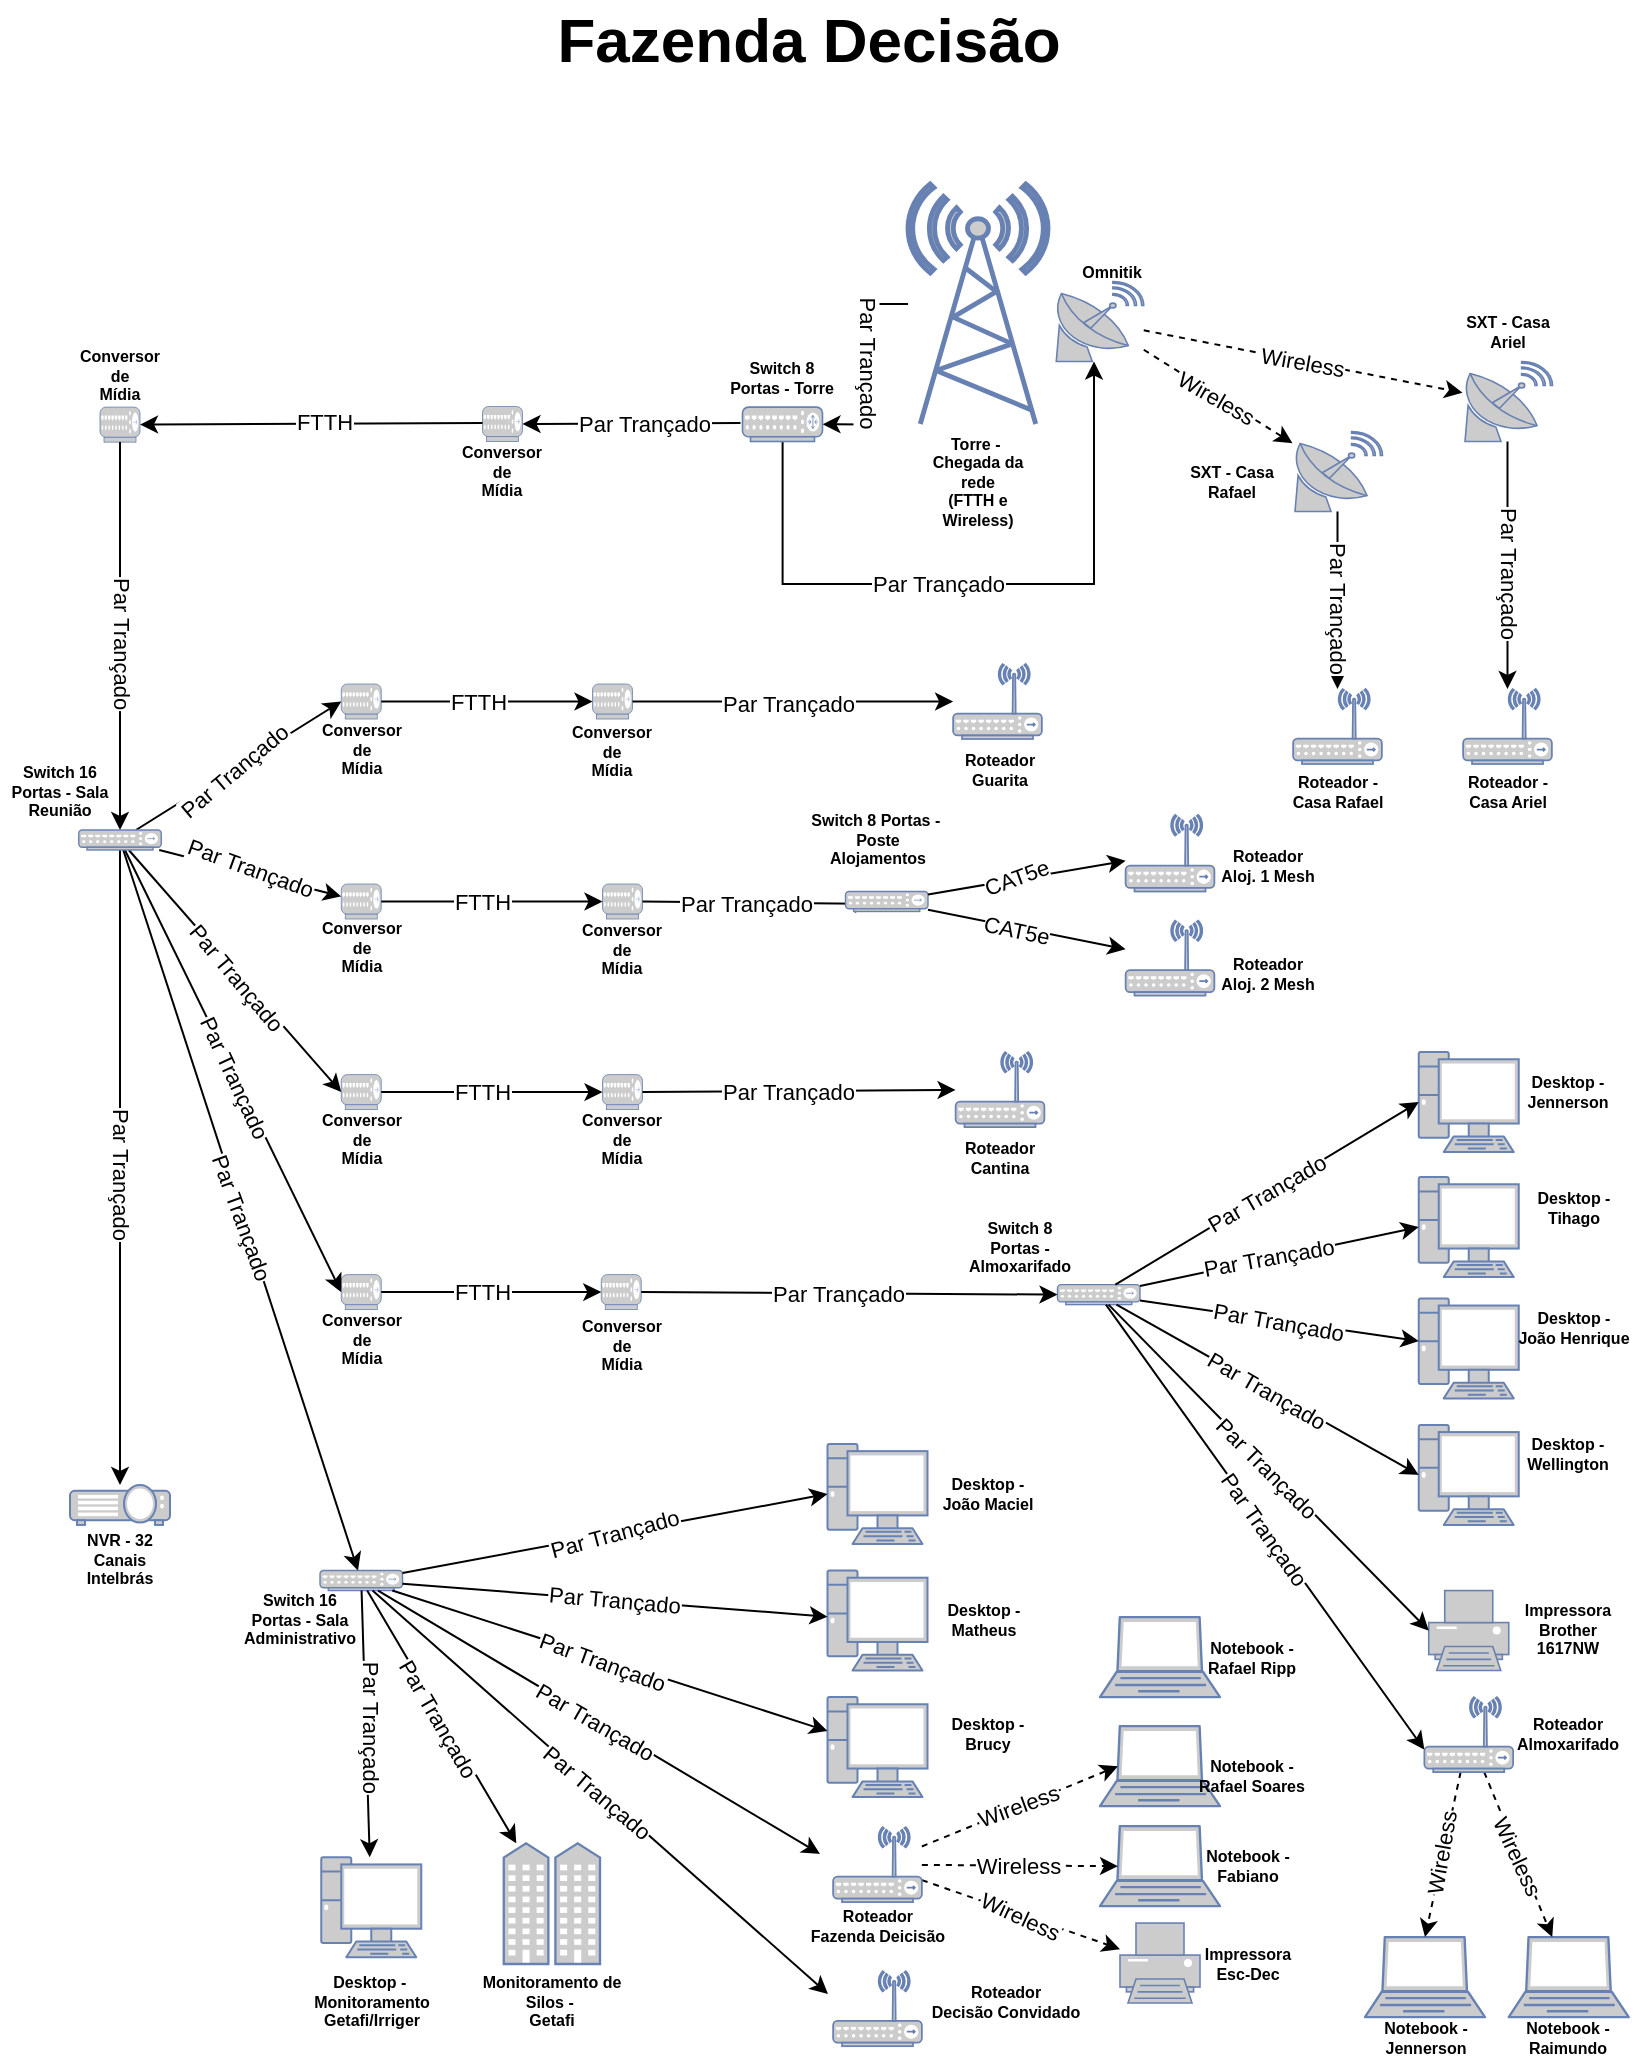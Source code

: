 <mxfile version="21.3.2" type="github">
  <diagram name="Página-1" id="6-PplMMaVUPobBZW0QeX">
    <mxGraphModel dx="1434" dy="796" grid="0" gridSize="10" guides="1" tooltips="1" connect="1" arrows="1" fold="1" page="1" pageScale="1" pageWidth="827" pageHeight="1169" math="0" shadow="0">
      <root>
        <mxCell id="0" />
        <mxCell id="1" parent="0" />
        <mxCell id="8iISEX3J9LfXSxGd36D7-3" value="Fazenda Decisão" style="text;strokeColor=none;fillColor=none;html=1;fontSize=31;fontStyle=1;verticalAlign=middle;align=center;" parent="1" vertex="1">
          <mxGeometry x="364" y="28" width="100" height="40" as="geometry" />
        </mxCell>
        <mxCell id="8iISEX3J9LfXSxGd36D7-111" style="edgeStyle=orthogonalEdgeStyle;rounded=0;orthogonalLoop=1;jettySize=auto;html=1;entryX=1;entryY=0.5;entryDx=0;entryDy=0;entryPerimeter=0;" parent="1" source="8iISEX3J9LfXSxGd36D7-4" target="8iISEX3J9LfXSxGd36D7-109" edge="1">
          <mxGeometry relative="1" as="geometry" />
        </mxCell>
        <mxCell id="8iISEX3J9LfXSxGd36D7-4" value="" style="fontColor=#0066CC;verticalAlign=top;verticalLabelPosition=bottom;labelPosition=center;align=center;html=1;outlineConnect=0;fillColor=#CCCCCC;strokeColor=#6881B3;gradientColor=none;gradientDirection=north;strokeWidth=2;shape=mxgraph.networks.radio_tower;" parent="1" vertex="1">
          <mxGeometry x="464" y="120" width="70" height="120" as="geometry" />
        </mxCell>
        <mxCell id="8iISEX3J9LfXSxGd36D7-6" value="" style="fontColor=#0066CC;verticalAlign=top;verticalLabelPosition=bottom;labelPosition=center;align=center;html=1;outlineConnect=0;fillColor=#CCCCCC;strokeColor=#6881B3;gradientColor=none;gradientDirection=north;strokeWidth=2;shape=mxgraph.networks.satellite_dish;" parent="1" vertex="1">
          <mxGeometry x="536.88" y="168.75" width="45" height="40" as="geometry" />
        </mxCell>
        <mxCell id="8iISEX3J9LfXSxGd36D7-9" value="" style="fontColor=#0066CC;verticalAlign=top;verticalLabelPosition=bottom;labelPosition=center;align=center;html=1;outlineConnect=0;fillColor=#CCCCCC;strokeColor=#6881B3;gradientColor=none;gradientDirection=north;strokeWidth=2;shape=mxgraph.networks.satellite_dish;direction=east;" parent="1" vertex="1">
          <mxGeometry x="741.25" y="208.75" width="45" height="40" as="geometry" />
        </mxCell>
        <mxCell id="8iISEX3J9LfXSxGd36D7-13" value="" style="fontColor=#0066CC;verticalAlign=top;verticalLabelPosition=bottom;labelPosition=center;align=center;html=1;outlineConnect=0;fillColor=#CCCCCC;strokeColor=#6881B3;gradientColor=none;gradientDirection=north;strokeWidth=2;shape=mxgraph.networks.hub;" parent="1" vertex="1">
          <mxGeometry x="538.75" y="670.31" width="41.25" height="10" as="geometry" />
        </mxCell>
        <mxCell id="8iISEX3J9LfXSxGd36D7-15" value="" style="fontColor=#0066CC;verticalAlign=top;verticalLabelPosition=bottom;labelPosition=center;align=center;html=1;outlineConnect=0;fillColor=#CCCCCC;strokeColor=#6881B3;gradientColor=none;gradientDirection=north;strokeWidth=2;shape=mxgraph.networks.pc;" parent="1" vertex="1">
          <mxGeometry x="423.75" y="750" width="50" height="50" as="geometry" />
        </mxCell>
        <mxCell id="8iISEX3J9LfXSxGd36D7-16" value="" style="fontColor=#0066CC;verticalAlign=top;verticalLabelPosition=bottom;labelPosition=center;align=center;html=1;outlineConnect=0;fillColor=#CCCCCC;strokeColor=#6881B3;gradientColor=none;gradientDirection=north;strokeWidth=2;shape=mxgraph.networks.pc;" parent="1" vertex="1">
          <mxGeometry x="423.75" y="813.28" width="50" height="50" as="geometry" />
        </mxCell>
        <mxCell id="8iISEX3J9LfXSxGd36D7-17" value="" style="fontColor=#0066CC;verticalAlign=top;verticalLabelPosition=bottom;labelPosition=center;align=center;html=1;outlineConnect=0;fillColor=#CCCCCC;strokeColor=#6881B3;gradientColor=none;gradientDirection=north;strokeWidth=2;shape=mxgraph.networks.pc;" parent="1" vertex="1">
          <mxGeometry x="423.75" y="876.56" width="50" height="50" as="geometry" />
        </mxCell>
        <mxCell id="8iISEX3J9LfXSxGd36D7-18" value="" style="fontColor=#0066CC;verticalAlign=top;verticalLabelPosition=bottom;labelPosition=center;align=center;html=1;outlineConnect=0;fillColor=#CCCCCC;strokeColor=#6881B3;gradientColor=none;gradientDirection=north;strokeWidth=2;shape=mxgraph.networks.laptop;" parent="1" vertex="1">
          <mxGeometry x="560" y="891.09" width="60" height="40" as="geometry" />
        </mxCell>
        <mxCell id="8iISEX3J9LfXSxGd36D7-19" value="" style="fontColor=#0066CC;verticalAlign=top;verticalLabelPosition=bottom;labelPosition=center;align=center;html=1;outlineConnect=0;fillColor=#CCCCCC;strokeColor=#6881B3;gradientColor=none;gradientDirection=north;strokeWidth=2;shape=mxgraph.networks.laptop;" parent="1" vertex="1">
          <mxGeometry x="560" y="941.09" width="60" height="40" as="geometry" />
        </mxCell>
        <mxCell id="8iISEX3J9LfXSxGd36D7-54" value="" style="fontColor=#0066CC;verticalAlign=top;verticalLabelPosition=bottom;labelPosition=center;align=center;html=1;outlineConnect=0;fillColor=#CCCCCC;strokeColor=#6881B3;gradientColor=none;gradientDirection=north;strokeWidth=2;shape=mxgraph.networks.pc;" parent="1" vertex="1">
          <mxGeometry x="719.37" y="554.06" width="50" height="50" as="geometry" />
        </mxCell>
        <mxCell id="8iISEX3J9LfXSxGd36D7-55" value="" style="fontColor=#0066CC;verticalAlign=top;verticalLabelPosition=bottom;labelPosition=center;align=center;html=1;outlineConnect=0;fillColor=#CCCCCC;strokeColor=#6881B3;gradientColor=none;gradientDirection=north;strokeWidth=2;shape=mxgraph.networks.pc;" parent="1" vertex="1">
          <mxGeometry x="719.37" y="616.56" width="50" height="50" as="geometry" />
        </mxCell>
        <mxCell id="8iISEX3J9LfXSxGd36D7-56" value="" style="fontColor=#0066CC;verticalAlign=top;verticalLabelPosition=bottom;labelPosition=center;align=center;html=1;outlineConnect=0;fillColor=#CCCCCC;strokeColor=#6881B3;gradientColor=none;gradientDirection=north;strokeWidth=2;shape=mxgraph.networks.pc;" parent="1" vertex="1">
          <mxGeometry x="719.37" y="677.19" width="50" height="50" as="geometry" />
        </mxCell>
        <mxCell id="8iISEX3J9LfXSxGd36D7-60" value="" style="fontColor=#0066CC;verticalAlign=top;verticalLabelPosition=bottom;labelPosition=center;align=center;html=1;outlineConnect=0;fillColor=#CCCCCC;strokeColor=#6881B3;gradientColor=none;gradientDirection=north;strokeWidth=2;shape=mxgraph.networks.hub;" parent="1" vertex="1">
          <mxGeometry x="180.63" y="370" width="20" height="17.5" as="geometry" />
        </mxCell>
        <mxCell id="8iISEX3J9LfXSxGd36D7-61" value="" style="fontColor=#0066CC;verticalAlign=top;verticalLabelPosition=bottom;labelPosition=center;align=center;html=1;outlineConnect=0;fillColor=#CCCCCC;strokeColor=#6881B3;gradientColor=none;gradientDirection=north;strokeWidth=2;shape=mxgraph.networks.hub;" parent="1" vertex="1">
          <mxGeometry x="180.63" y="470.0" width="20" height="17.5" as="geometry" />
        </mxCell>
        <mxCell id="8iISEX3J9LfXSxGd36D7-63" value="" style="fontColor=#0066CC;verticalAlign=top;verticalLabelPosition=bottom;labelPosition=center;align=center;html=1;outlineConnect=0;fillColor=#CCCCCC;strokeColor=#6881B3;gradientColor=none;gradientDirection=north;strokeWidth=2;shape=mxgraph.networks.hub;" parent="1" vertex="1">
          <mxGeometry x="180.63" y="565.31" width="20" height="17.5" as="geometry" />
        </mxCell>
        <mxCell id="8iISEX3J9LfXSxGd36D7-64" value="" style="fontColor=#0066CC;verticalAlign=top;verticalLabelPosition=bottom;labelPosition=center;align=center;html=1;outlineConnect=0;fillColor=#CCCCCC;strokeColor=#6881B3;gradientColor=none;gradientDirection=north;strokeWidth=2;shape=mxgraph.networks.hub;" parent="1" vertex="1">
          <mxGeometry x="60" y="231.56" width="20" height="17.5" as="geometry" />
        </mxCell>
        <mxCell id="8iISEX3J9LfXSxGd36D7-65" value="" style="fontColor=#0066CC;verticalAlign=top;verticalLabelPosition=bottom;labelPosition=center;align=center;html=1;outlineConnect=0;fillColor=#CCCCCC;strokeColor=#6881B3;gradientColor=none;gradientDirection=north;strokeWidth=2;shape=mxgraph.networks.hub;" parent="1" vertex="1">
          <mxGeometry x="251.25" y="231.25" width="20" height="17.5" as="geometry" />
        </mxCell>
        <mxCell id="8iISEX3J9LfXSxGd36D7-69" value="" style="endArrow=classic;html=1;rounded=0;entryX=1;entryY=0.5;entryDx=0;entryDy=0;entryPerimeter=0;" parent="1" target="8iISEX3J9LfXSxGd36D7-65" edge="1">
          <mxGeometry relative="1" as="geometry">
            <mxPoint x="380.25" y="239.5" as="sourcePoint" />
            <mxPoint x="310.25" y="239.5" as="targetPoint" />
          </mxGeometry>
        </mxCell>
        <mxCell id="8iISEX3J9LfXSxGd36D7-70" value="Par Trançado" style="edgeLabel;resizable=0;html=1;align=center;verticalAlign=middle;" parent="8iISEX3J9LfXSxGd36D7-69" connectable="0" vertex="1">
          <mxGeometry relative="1" as="geometry">
            <mxPoint x="6" as="offset" />
          </mxGeometry>
        </mxCell>
        <mxCell id="8iISEX3J9LfXSxGd36D7-72" value="" style="endArrow=classic;html=1;rounded=0;entryX=1;entryY=0.5;entryDx=0;entryDy=0;entryPerimeter=0;" parent="1" target="8iISEX3J9LfXSxGd36D7-64" edge="1">
          <mxGeometry relative="1" as="geometry">
            <mxPoint x="251.25" y="239.5" as="sourcePoint" />
            <mxPoint x="100" y="280" as="targetPoint" />
          </mxGeometry>
        </mxCell>
        <mxCell id="8iISEX3J9LfXSxGd36D7-73" value="FTTH" style="edgeLabel;resizable=0;html=1;align=center;verticalAlign=middle;rotation=0;" parent="8iISEX3J9LfXSxGd36D7-72" connectable="0" vertex="1">
          <mxGeometry relative="1" as="geometry">
            <mxPoint x="6" y="-1" as="offset" />
          </mxGeometry>
        </mxCell>
        <mxCell id="8iISEX3J9LfXSxGd36D7-74" value="" style="endArrow=classic;html=1;rounded=0;exitX=0.5;exitY=1;exitDx=0;exitDy=0;exitPerimeter=0;" parent="1" source="8iISEX3J9LfXSxGd36D7-64" target="3DsCbavRyjIyRatLUJxJ-75" edge="1">
          <mxGeometry relative="1" as="geometry">
            <mxPoint x="69.5" y="303.75" as="sourcePoint" />
            <mxPoint x="70" y="440" as="targetPoint" />
          </mxGeometry>
        </mxCell>
        <mxCell id="8iISEX3J9LfXSxGd36D7-75" value="Par Trançado" style="edgeLabel;resizable=0;html=1;align=center;verticalAlign=middle;rotation=90;" parent="8iISEX3J9LfXSxGd36D7-74" connectable="0" vertex="1">
          <mxGeometry relative="1" as="geometry">
            <mxPoint x="1" y="3" as="offset" />
          </mxGeometry>
        </mxCell>
        <mxCell id="8iISEX3J9LfXSxGd36D7-77" value="" style="fontColor=#0066CC;verticalAlign=top;verticalLabelPosition=bottom;labelPosition=center;align=center;html=1;outlineConnect=0;fillColor=#CCCCCC;strokeColor=#6881B3;gradientColor=none;gradientDirection=north;strokeWidth=2;shape=mxgraph.networks.hub;" parent="1" vertex="1">
          <mxGeometry x="306.25" y="370" width="20" height="17.5" as="geometry" />
        </mxCell>
        <mxCell id="8iISEX3J9LfXSxGd36D7-79" value="" style="fontColor=#0066CC;verticalAlign=top;verticalLabelPosition=bottom;labelPosition=center;align=center;html=1;outlineConnect=0;fillColor=#CCCCCC;strokeColor=#6881B3;gradientColor=none;gradientDirection=north;strokeWidth=2;shape=mxgraph.networks.hub;" parent="1" vertex="1">
          <mxGeometry x="311.25" y="470" width="20" height="17.5" as="geometry" />
        </mxCell>
        <mxCell id="8iISEX3J9LfXSxGd36D7-80" value="" style="endArrow=classic;html=1;rounded=0;entryX=0;entryY=0.5;entryDx=0;entryDy=0;entryPerimeter=0;" parent="1" source="3DsCbavRyjIyRatLUJxJ-75" target="8iISEX3J9LfXSxGd36D7-60" edge="1">
          <mxGeometry relative="1" as="geometry">
            <mxPoint x="97" y="441" as="sourcePoint" />
            <mxPoint x="80.25" y="450" as="targetPoint" />
          </mxGeometry>
        </mxCell>
        <mxCell id="8iISEX3J9LfXSxGd36D7-81" value="Par Trançado" style="edgeLabel;resizable=0;html=1;align=center;verticalAlign=middle;rotation=-40;" parent="8iISEX3J9LfXSxGd36D7-80" connectable="0" vertex="1">
          <mxGeometry relative="1" as="geometry">
            <mxPoint x="-3" y="3" as="offset" />
          </mxGeometry>
        </mxCell>
        <mxCell id="8iISEX3J9LfXSxGd36D7-82" value="" style="endArrow=classic;html=1;rounded=0;" parent="1" source="3DsCbavRyjIyRatLUJxJ-75" target="8iISEX3J9LfXSxGd36D7-61" edge="1">
          <mxGeometry relative="1" as="geometry">
            <mxPoint x="100" y="450" as="sourcePoint" />
            <mxPoint x="160" y="470" as="targetPoint" />
          </mxGeometry>
        </mxCell>
        <mxCell id="8iISEX3J9LfXSxGd36D7-83" value="Par Trançado" style="edgeLabel;resizable=0;html=1;align=center;verticalAlign=middle;rotation=20;" parent="8iISEX3J9LfXSxGd36D7-82" connectable="0" vertex="1">
          <mxGeometry relative="1" as="geometry">
            <mxPoint y="-3" as="offset" />
          </mxGeometry>
        </mxCell>
        <mxCell id="8iISEX3J9LfXSxGd36D7-87" value="" style="endArrow=classic;html=1;rounded=0;exitX=1;exitY=0.5;exitDx=0;exitDy=0;exitPerimeter=0;" parent="1" source="8iISEX3J9LfXSxGd36D7-77" target="3DsCbavRyjIyRatLUJxJ-49" edge="1">
          <mxGeometry relative="1" as="geometry">
            <mxPoint x="321.25" y="370" as="sourcePoint" />
            <mxPoint x="470" y="379" as="targetPoint" />
          </mxGeometry>
        </mxCell>
        <mxCell id="8iISEX3J9LfXSxGd36D7-88" value="Par Trançado" style="edgeLabel;resizable=0;html=1;align=center;verticalAlign=middle;rotation=0;" parent="8iISEX3J9LfXSxGd36D7-87" connectable="0" vertex="1">
          <mxGeometry relative="1" as="geometry">
            <mxPoint x="-3" y="1" as="offset" />
          </mxGeometry>
        </mxCell>
        <mxCell id="8iISEX3J9LfXSxGd36D7-90" value="" style="endArrow=classic;html=1;rounded=0;entryX=0;entryY=0.5;entryDx=0;entryDy=0;entryPerimeter=0;exitX=1;exitY=0.5;exitDx=0;exitDy=0;exitPerimeter=0;" parent="1" source="8iISEX3J9LfXSxGd36D7-60" target="8iISEX3J9LfXSxGd36D7-77" edge="1">
          <mxGeometry relative="1" as="geometry">
            <mxPoint x="261.25" y="249.5" as="sourcePoint" />
            <mxPoint x="80.25" y="293" as="targetPoint" />
          </mxGeometry>
        </mxCell>
        <mxCell id="8iISEX3J9LfXSxGd36D7-91" value="FTTH" style="edgeLabel;resizable=0;html=1;align=center;verticalAlign=middle;rotation=0;" parent="8iISEX3J9LfXSxGd36D7-90" connectable="0" vertex="1">
          <mxGeometry relative="1" as="geometry">
            <mxPoint x="-5" as="offset" />
          </mxGeometry>
        </mxCell>
        <mxCell id="8iISEX3J9LfXSxGd36D7-92" value="" style="endArrow=classic;html=1;rounded=0;" parent="1" edge="1" target="8iISEX3J9LfXSxGd36D7-79" source="8iISEX3J9LfXSxGd36D7-61">
          <mxGeometry relative="1" as="geometry">
            <mxPoint x="191.25" y="546.06" as="sourcePoint" />
            <mxPoint x="300" y="479" as="targetPoint" />
          </mxGeometry>
        </mxCell>
        <mxCell id="8iISEX3J9LfXSxGd36D7-93" value="FTTH" style="edgeLabel;resizable=0;html=1;align=center;verticalAlign=middle;rotation=0;" parent="8iISEX3J9LfXSxGd36D7-92" connectable="0" vertex="1">
          <mxGeometry relative="1" as="geometry">
            <mxPoint x="-5" as="offset" />
          </mxGeometry>
        </mxCell>
        <mxCell id="8iISEX3J9LfXSxGd36D7-94" value="" style="fontColor=#0066CC;verticalAlign=top;verticalLabelPosition=bottom;labelPosition=center;align=center;html=1;outlineConnect=0;fillColor=#CCCCCC;strokeColor=#6881B3;gradientColor=none;gradientDirection=north;strokeWidth=2;shape=mxgraph.networks.hub;" parent="1" vertex="1">
          <mxGeometry x="311.25" y="565.31" width="20" height="17.5" as="geometry" />
        </mxCell>
        <mxCell id="8iISEX3J9LfXSxGd36D7-95" value="" style="fontColor=#0066CC;verticalAlign=top;verticalLabelPosition=bottom;labelPosition=center;align=center;html=1;outlineConnect=0;fillColor=#CCCCCC;strokeColor=#6881B3;gradientColor=none;gradientDirection=north;strokeWidth=2;shape=mxgraph.networks.hub;" parent="1" vertex="1">
          <mxGeometry x="180.63" y="665.31" width="20" height="17.5" as="geometry" />
        </mxCell>
        <mxCell id="8iISEX3J9LfXSxGd36D7-96" value="" style="fontColor=#0066CC;verticalAlign=top;verticalLabelPosition=bottom;labelPosition=center;align=center;html=1;outlineConnect=0;fillColor=#CCCCCC;strokeColor=#6881B3;gradientColor=none;gradientDirection=north;strokeWidth=2;shape=mxgraph.networks.hub;" parent="1" vertex="1">
          <mxGeometry x="310.63" y="665.31" width="20" height="17.5" as="geometry" />
        </mxCell>
        <mxCell id="8iISEX3J9LfXSxGd36D7-99" value="Conversor&lt;br style=&quot;font-size: 8px;&quot;&gt;de&lt;br style=&quot;font-size: 8px;&quot;&gt;Mídia" style="text;html=1;strokeColor=none;fillColor=none;align=center;verticalAlign=middle;whiteSpace=wrap;rounded=0;fontSize=8;fontStyle=1" parent="1" vertex="1">
          <mxGeometry x="231.25" y="248.75" width="60" height="30" as="geometry" />
        </mxCell>
        <mxCell id="8iISEX3J9LfXSxGd36D7-100" value="Conversor&lt;br style=&quot;font-size: 8px;&quot;&gt;de&lt;br style=&quot;font-size: 8px;&quot;&gt;Mídia" style="text;html=1;strokeColor=none;fillColor=none;align=center;verticalAlign=middle;whiteSpace=wrap;rounded=0;fontSize=8;fontStyle=1" parent="1" vertex="1">
          <mxGeometry x="160.63" y="387.5" width="60" height="30" as="geometry" />
        </mxCell>
        <mxCell id="8iISEX3J9LfXSxGd36D7-101" value="Conversor&lt;br style=&quot;font-size: 8px;&quot;&gt;de&lt;br style=&quot;font-size: 8px;&quot;&gt;Mídia" style="text;html=1;strokeColor=none;fillColor=none;align=center;verticalAlign=middle;whiteSpace=wrap;rounded=0;fontSize=8;fontStyle=1" parent="1" vertex="1">
          <mxGeometry x="286.25" y="391.25" width="60" height="26.25" as="geometry" />
        </mxCell>
        <mxCell id="8iISEX3J9LfXSxGd36D7-102" value="Conversor&lt;br style=&quot;font-size: 8px;&quot;&gt;de&lt;br style=&quot;font-size: 8px;&quot;&gt;Mídia" style="text;html=1;strokeColor=none;fillColor=none;align=center;verticalAlign=middle;whiteSpace=wrap;rounded=0;fontSize=8;fontStyle=1" parent="1" vertex="1">
          <mxGeometry x="291.25" y="488.31" width="60" height="30" as="geometry" />
        </mxCell>
        <mxCell id="8iISEX3J9LfXSxGd36D7-103" value="Conversor&lt;br style=&quot;font-size: 8px;&quot;&gt;de&lt;br style=&quot;font-size: 8px;&quot;&gt;Mídia" style="text;html=1;strokeColor=none;fillColor=none;align=center;verticalAlign=middle;whiteSpace=wrap;rounded=0;fontSize=8;fontStyle=1" parent="1" vertex="1">
          <mxGeometry x="160.63" y="487.19" width="60" height="30" as="geometry" />
        </mxCell>
        <mxCell id="8iISEX3J9LfXSxGd36D7-104" value="Conversor&lt;br style=&quot;font-size: 8px;&quot;&gt;de&lt;br style=&quot;font-size: 8px;&quot;&gt;Mídia" style="text;html=1;strokeColor=none;fillColor=none;align=center;verticalAlign=middle;whiteSpace=wrap;rounded=0;fontSize=8;fontStyle=1" parent="1" vertex="1">
          <mxGeometry x="160.63" y="582.81" width="60" height="30" as="geometry" />
        </mxCell>
        <mxCell id="8iISEX3J9LfXSxGd36D7-105" value="Conversor&lt;br style=&quot;font-size: 8px;&quot;&gt;de&lt;br style=&quot;font-size: 8px;&quot;&gt;Mídia" style="text;html=1;strokeColor=none;fillColor=none;align=center;verticalAlign=middle;whiteSpace=wrap;rounded=0;fontSize=8;fontStyle=1" parent="1" vertex="1">
          <mxGeometry x="291.25" y="582.81" width="60" height="30" as="geometry" />
        </mxCell>
        <mxCell id="8iISEX3J9LfXSxGd36D7-106" value="Conversor&lt;br style=&quot;font-size: 8px;&quot;&gt;de&lt;br style=&quot;font-size: 8px;&quot;&gt;Mídia" style="text;html=1;strokeColor=none;fillColor=none;align=center;verticalAlign=middle;whiteSpace=wrap;rounded=0;fontSize=8;fontStyle=1" parent="1" vertex="1">
          <mxGeometry x="160.63" y="682.81" width="60" height="30" as="geometry" />
        </mxCell>
        <mxCell id="8iISEX3J9LfXSxGd36D7-107" value="Conversor&lt;br style=&quot;font-size: 8px;&quot;&gt;de&lt;br style=&quot;font-size: 8px;&quot;&gt;Mídia" style="text;html=1;strokeColor=none;fillColor=none;align=center;verticalAlign=middle;whiteSpace=wrap;rounded=0;fontSize=8;fontStyle=1" parent="1" vertex="1">
          <mxGeometry x="290.63" y="685.94" width="60" height="30" as="geometry" />
        </mxCell>
        <mxCell id="8iISEX3J9LfXSxGd36D7-108" value="Conversor&lt;br style=&quot;font-size: 8px;&quot;&gt;de&lt;br style=&quot;font-size: 8px;&quot;&gt;Mídia" style="text;html=1;strokeColor=none;fillColor=none;align=center;verticalAlign=middle;whiteSpace=wrap;rounded=0;fontSize=8;fontStyle=1" parent="1" vertex="1">
          <mxGeometry x="40" y="201.25" width="60" height="30" as="geometry" />
        </mxCell>
        <mxCell id="3DsCbavRyjIyRatLUJxJ-20" style="edgeStyle=orthogonalEdgeStyle;rounded=0;orthogonalLoop=1;jettySize=auto;html=1;" edge="1" parent="1" source="8iISEX3J9LfXSxGd36D7-109" target="8iISEX3J9LfXSxGd36D7-6">
          <mxGeometry relative="1" as="geometry">
            <Array as="points">
              <mxPoint x="401" y="320" />
              <mxPoint x="557" y="320" />
            </Array>
          </mxGeometry>
        </mxCell>
        <mxCell id="8iISEX3J9LfXSxGd36D7-109" value="" style="fontColor=#0066CC;verticalAlign=top;verticalLabelPosition=bottom;labelPosition=center;align=center;html=1;outlineConnect=0;fillColor=#CCCCCC;strokeColor=#6881B3;gradientColor=none;gradientDirection=north;strokeWidth=2;shape=mxgraph.networks.router;" parent="1" vertex="1">
          <mxGeometry x="381.25" y="231.56" width="40" height="17.19" as="geometry" />
        </mxCell>
        <mxCell id="8iISEX3J9LfXSxGd36D7-114" value="Roteador&lt;br&gt;Guarita" style="text;html=1;strokeColor=none;fillColor=none;align=center;verticalAlign=middle;whiteSpace=wrap;rounded=0;fontSize=8;fontStyle=1" parent="1" vertex="1">
          <mxGeometry x="480" y="397.5" width="60" height="30" as="geometry" />
        </mxCell>
        <mxCell id="8iISEX3J9LfXSxGd36D7-115" value="" style="endArrow=classic;html=1;rounded=0;" parent="1" edge="1" target="8iISEX3J9LfXSxGd36D7-94" source="8iISEX3J9LfXSxGd36D7-63">
          <mxGeometry relative="1" as="geometry">
            <mxPoint x="191.25" y="638.56" as="sourcePoint" />
            <mxPoint x="301.25" y="638.56" as="targetPoint" />
          </mxGeometry>
        </mxCell>
        <mxCell id="8iISEX3J9LfXSxGd36D7-116" value="FTTH" style="edgeLabel;resizable=0;html=1;align=center;verticalAlign=middle;rotation=0;" parent="8iISEX3J9LfXSxGd36D7-115" connectable="0" vertex="1">
          <mxGeometry relative="1" as="geometry">
            <mxPoint x="-5" as="offset" />
          </mxGeometry>
        </mxCell>
        <mxCell id="8iISEX3J9LfXSxGd36D7-117" value="" style="endArrow=classic;html=1;rounded=0;exitX=1;exitY=0.5;exitDx=0;exitDy=0;exitPerimeter=0;entryX=0;entryY=0.5;entryDx=0;entryDy=0;entryPerimeter=0;" parent="1" source="8iISEX3J9LfXSxGd36D7-95" target="8iISEX3J9LfXSxGd36D7-96" edge="1">
          <mxGeometry relative="1" as="geometry">
            <mxPoint x="215.25" y="757" as="sourcePoint" />
            <mxPoint x="271.25" y="737" as="targetPoint" />
          </mxGeometry>
        </mxCell>
        <mxCell id="8iISEX3J9LfXSxGd36D7-118" value="FTTH" style="edgeLabel;resizable=0;html=1;align=center;verticalAlign=middle;rotation=0;" parent="8iISEX3J9LfXSxGd36D7-117" connectable="0" vertex="1">
          <mxGeometry relative="1" as="geometry">
            <mxPoint x="-5" as="offset" />
          </mxGeometry>
        </mxCell>
        <mxCell id="8iISEX3J9LfXSxGd36D7-119" value="" style="endArrow=classic;html=1;rounded=0;entryX=0;entryY=0.5;entryDx=0;entryDy=0;entryPerimeter=0;" parent="1" source="3DsCbavRyjIyRatLUJxJ-75" target="8iISEX3J9LfXSxGd36D7-63" edge="1">
          <mxGeometry relative="1" as="geometry">
            <mxPoint x="78.917" y="460" as="sourcePoint" />
            <mxPoint x="132" y="600" as="targetPoint" />
          </mxGeometry>
        </mxCell>
        <mxCell id="8iISEX3J9LfXSxGd36D7-120" value="Par Trançado" style="edgeLabel;resizable=0;html=1;align=center;verticalAlign=middle;rotation=50;" parent="8iISEX3J9LfXSxGd36D7-119" connectable="0" vertex="1">
          <mxGeometry relative="1" as="geometry">
            <mxPoint x="1" y="3" as="offset" />
          </mxGeometry>
        </mxCell>
        <mxCell id="8iISEX3J9LfXSxGd36D7-121" value="" style="endArrow=classic;html=1;rounded=0;entryX=0;entryY=0.5;entryDx=0;entryDy=0;entryPerimeter=0;" parent="1" source="3DsCbavRyjIyRatLUJxJ-75" target="8iISEX3J9LfXSxGd36D7-95" edge="1">
          <mxGeometry relative="1" as="geometry">
            <mxPoint x="74.938" y="460" as="sourcePoint" />
            <mxPoint x="112" y="669" as="targetPoint" />
          </mxGeometry>
        </mxCell>
        <mxCell id="8iISEX3J9LfXSxGd36D7-122" value="Par Trançado" style="edgeLabel;resizable=0;html=1;align=center;verticalAlign=middle;rotation=65;" parent="8iISEX3J9LfXSxGd36D7-121" connectable="0" vertex="1">
          <mxGeometry relative="1" as="geometry">
            <mxPoint x="1" y="3" as="offset" />
          </mxGeometry>
        </mxCell>
        <mxCell id="8iISEX3J9LfXSxGd36D7-126" value="" style="endArrow=classic;html=1;rounded=0;exitX=1;exitY=0.5;exitDx=0;exitDy=0;exitPerimeter=0;entryX=0.336;entryY=0.625;entryDx=0;entryDy=0;entryPerimeter=0;" parent="1" source="8iISEX3J9LfXSxGd36D7-79" target="3DsCbavRyjIyRatLUJxJ-78" edge="1">
          <mxGeometry relative="1" as="geometry">
            <mxPoint x="371.25" y="545.25" as="sourcePoint" />
            <mxPoint x="470" y="480" as="targetPoint" />
          </mxGeometry>
        </mxCell>
        <mxCell id="8iISEX3J9LfXSxGd36D7-127" value="Par Trançado" style="edgeLabel;resizable=0;html=1;align=center;verticalAlign=middle;rotation=0;" parent="8iISEX3J9LfXSxGd36D7-126" connectable="0" vertex="1">
          <mxGeometry relative="1" as="geometry">
            <mxPoint x="-6" as="offset" />
          </mxGeometry>
        </mxCell>
        <mxCell id="8iISEX3J9LfXSxGd36D7-129" value="" style="endArrow=classic;html=1;rounded=0;" parent="1" source="3DsCbavRyjIyRatLUJxJ-78" target="3DsCbavRyjIyRatLUJxJ-48" edge="1">
          <mxGeometry relative="1" as="geometry">
            <mxPoint x="540" y="479" as="sourcePoint" />
            <mxPoint x="620" y="479" as="targetPoint" />
          </mxGeometry>
        </mxCell>
        <mxCell id="8iISEX3J9LfXSxGd36D7-130" value="CAT5e" style="edgeLabel;resizable=0;html=1;align=center;verticalAlign=middle;rotation=12;" parent="8iISEX3J9LfXSxGd36D7-129" connectable="0" vertex="1">
          <mxGeometry relative="1" as="geometry">
            <mxPoint x="-6" as="offset" />
          </mxGeometry>
        </mxCell>
        <mxCell id="8iISEX3J9LfXSxGd36D7-132" value="Roteador&lt;br&gt;Aloj. 1&amp;nbsp;Mesh" style="text;html=1;strokeColor=none;fillColor=none;align=center;verticalAlign=middle;whiteSpace=wrap;rounded=0;fontSize=8;fontStyle=1" parent="1" vertex="1">
          <mxGeometry x="614" y="445.75" width="60" height="30" as="geometry" />
        </mxCell>
        <mxCell id="8iISEX3J9LfXSxGd36D7-133" value="Roteador&lt;br style=&quot;border-color: var(--border-color);&quot;&gt;Aloj. 2 Mesh" style="text;html=1;strokeColor=none;fillColor=none;align=center;verticalAlign=middle;whiteSpace=wrap;rounded=0;fontSize=8;fontStyle=1" parent="1" vertex="1">
          <mxGeometry x="614" y="500" width="60" height="30" as="geometry" />
        </mxCell>
        <mxCell id="8iISEX3J9LfXSxGd36D7-135" value="" style="endArrow=classic;html=1;rounded=0;" parent="1" edge="1" target="3DsCbavRyjIyRatLUJxJ-47" source="8iISEX3J9LfXSxGd36D7-94">
          <mxGeometry relative="1" as="geometry">
            <mxPoint x="321.25" y="638.56" as="sourcePoint" />
            <mxPoint x="460" y="572" as="targetPoint" />
          </mxGeometry>
        </mxCell>
        <mxCell id="8iISEX3J9LfXSxGd36D7-136" value="Par Trançado" style="edgeLabel;resizable=0;html=1;align=center;verticalAlign=middle;" parent="8iISEX3J9LfXSxGd36D7-135" connectable="0" vertex="1">
          <mxGeometry relative="1" as="geometry">
            <mxPoint x="-6" as="offset" />
          </mxGeometry>
        </mxCell>
        <mxCell id="8iISEX3J9LfXSxGd36D7-137" value="Roteador&lt;br&gt;Cantina" style="text;html=1;strokeColor=none;fillColor=none;align=center;verticalAlign=middle;whiteSpace=wrap;rounded=0;fontSize=8;fontStyle=1" parent="1" vertex="1">
          <mxGeometry x="480" y="591.56" width="60" height="30" as="geometry" />
        </mxCell>
        <mxCell id="8iISEX3J9LfXSxGd36D7-139" value="" style="endArrow=classic;html=1;rounded=0;exitX=1;exitY=0.5;exitDx=0;exitDy=0;exitPerimeter=0;entryX=0;entryY=0.5;entryDx=0;entryDy=0;entryPerimeter=0;" parent="1" source="8iISEX3J9LfXSxGd36D7-96" target="8iISEX3J9LfXSxGd36D7-13" edge="1">
          <mxGeometry relative="1" as="geometry">
            <mxPoint x="345.25" y="754.5" as="sourcePoint" />
            <mxPoint x="401.25" y="737" as="targetPoint" />
          </mxGeometry>
        </mxCell>
        <mxCell id="8iISEX3J9LfXSxGd36D7-140" value="Par Trançado" style="edgeLabel;resizable=0;html=1;align=center;verticalAlign=middle;" parent="8iISEX3J9LfXSxGd36D7-139" connectable="0" vertex="1">
          <mxGeometry relative="1" as="geometry">
            <mxPoint x="-6" as="offset" />
          </mxGeometry>
        </mxCell>
        <mxCell id="8iISEX3J9LfXSxGd36D7-141" value="" style="endArrow=classic;html=1;rounded=0;entryX=0;entryY=0.5;entryDx=0;entryDy=0;entryPerimeter=0;" parent="1" source="8iISEX3J9LfXSxGd36D7-13" target="8iISEX3J9LfXSxGd36D7-54" edge="1">
          <mxGeometry relative="1" as="geometry">
            <mxPoint x="572" y="638" as="sourcePoint" />
            <mxPoint x="485.25" y="682" as="targetPoint" />
          </mxGeometry>
        </mxCell>
        <mxCell id="8iISEX3J9LfXSxGd36D7-142" value="Par Trançado" style="edgeLabel;resizable=0;html=1;align=center;verticalAlign=middle;rotation=-30;" parent="8iISEX3J9LfXSxGd36D7-141" connectable="0" vertex="1">
          <mxGeometry relative="1" as="geometry">
            <mxPoint x="-1" as="offset" />
          </mxGeometry>
        </mxCell>
        <mxCell id="8iISEX3J9LfXSxGd36D7-143" value="" style="endArrow=classic;html=1;rounded=0;entryX=0;entryY=0.5;entryDx=0;entryDy=0;entryPerimeter=0;" parent="1" source="8iISEX3J9LfXSxGd36D7-13" target="8iISEX3J9LfXSxGd36D7-55" edge="1">
          <mxGeometry relative="1" as="geometry">
            <mxPoint x="602" y="652" as="sourcePoint" />
            <mxPoint x="475.25" y="577.31" as="targetPoint" />
          </mxGeometry>
        </mxCell>
        <mxCell id="8iISEX3J9LfXSxGd36D7-144" value="Par Trançado" style="edgeLabel;resizable=0;html=1;align=center;verticalAlign=middle;rotation=-10;" parent="8iISEX3J9LfXSxGd36D7-143" connectable="0" vertex="1">
          <mxGeometry relative="1" as="geometry">
            <mxPoint x="-6" as="offset" />
          </mxGeometry>
        </mxCell>
        <mxCell id="8iISEX3J9LfXSxGd36D7-145" value="" style="endArrow=classic;html=1;rounded=0;" parent="1" source="8iISEX3J9LfXSxGd36D7-13" target="8iISEX3J9LfXSxGd36D7-56" edge="1">
          <mxGeometry relative="1" as="geometry">
            <mxPoint x="611" y="667" as="sourcePoint" />
            <mxPoint x="469.25" y="838.75" as="targetPoint" />
          </mxGeometry>
        </mxCell>
        <mxCell id="8iISEX3J9LfXSxGd36D7-146" value="Par Trançado" style="edgeLabel;resizable=0;html=1;align=center;verticalAlign=middle;rotation=10;" parent="8iISEX3J9LfXSxGd36D7-145" connectable="0" vertex="1">
          <mxGeometry relative="1" as="geometry">
            <mxPoint x="-1" as="offset" />
          </mxGeometry>
        </mxCell>
        <mxCell id="8iISEX3J9LfXSxGd36D7-147" value="" style="fontColor=#0066CC;verticalAlign=top;verticalLabelPosition=bottom;labelPosition=center;align=center;html=1;outlineConnect=0;fillColor=#CCCCCC;strokeColor=#6881B3;gradientColor=none;gradientDirection=north;strokeWidth=2;shape=mxgraph.networks.pc;" parent="1" vertex="1">
          <mxGeometry x="719.37" y="740.47" width="50" height="50" as="geometry" />
        </mxCell>
        <mxCell id="8iISEX3J9LfXSxGd36D7-148" value="" style="fontColor=#0066CC;verticalAlign=top;verticalLabelPosition=bottom;labelPosition=center;align=center;html=1;outlineConnect=0;fillColor=#CCCCCC;strokeColor=#6881B3;gradientColor=none;gradientDirection=north;strokeWidth=2;shape=mxgraph.networks.laptop;" parent="1" vertex="1">
          <mxGeometry x="692.5" y="996.56" width="60" height="40" as="geometry" />
        </mxCell>
        <mxCell id="8iISEX3J9LfXSxGd36D7-150" value="" style="endArrow=classic;html=1;rounded=0;entryX=0;entryY=0.5;entryDx=0;entryDy=0;entryPerimeter=0;" parent="1" source="8iISEX3J9LfXSxGd36D7-13" target="8iISEX3J9LfXSxGd36D7-147" edge="1">
          <mxGeometry relative="1" as="geometry">
            <mxPoint x="594" y="683" as="sourcePoint" />
            <mxPoint x="511.25" y="818.44" as="targetPoint" />
          </mxGeometry>
        </mxCell>
        <mxCell id="8iISEX3J9LfXSxGd36D7-151" value="Par Trançado" style="edgeLabel;resizable=0;html=1;align=center;verticalAlign=middle;rotation=30;" parent="8iISEX3J9LfXSxGd36D7-150" connectable="0" vertex="1">
          <mxGeometry relative="1" as="geometry">
            <mxPoint x="-1" as="offset" />
          </mxGeometry>
        </mxCell>
        <mxCell id="8iISEX3J9LfXSxGd36D7-152" value="" style="fontColor=#0066CC;verticalAlign=top;verticalLabelPosition=bottom;labelPosition=center;align=center;html=1;outlineConnect=0;fillColor=#CCCCCC;strokeColor=#6881B3;gradientColor=none;gradientDirection=north;strokeWidth=2;shape=mxgraph.networks.laptop;" parent="1" vertex="1">
          <mxGeometry x="764.37" y="996.56" width="60" height="40" as="geometry" />
        </mxCell>
        <mxCell id="8iISEX3J9LfXSxGd36D7-153" value="" style="endArrow=classic;html=1;rounded=0;strokeColor=default;dashed=1;entryX=0.5;entryY=0;entryDx=0;entryDy=0;entryPerimeter=0;" parent="1" source="3DsCbavRyjIyRatLUJxJ-8" target="8iISEX3J9LfXSxGd36D7-148" edge="1">
          <mxGeometry relative="1" as="geometry">
            <mxPoint x="540" y="720" as="sourcePoint" />
            <mxPoint x="640" y="1000" as="targetPoint" />
          </mxGeometry>
        </mxCell>
        <mxCell id="8iISEX3J9LfXSxGd36D7-154" value="Wireless" style="edgeLabel;resizable=0;html=1;align=center;verticalAlign=middle;rotation=-80;" parent="8iISEX3J9LfXSxGd36D7-153" connectable="0" vertex="1">
          <mxGeometry relative="1" as="geometry">
            <mxPoint x="-1" as="offset" />
          </mxGeometry>
        </mxCell>
        <mxCell id="8iISEX3J9LfXSxGd36D7-155" value="" style="endArrow=classic;html=1;rounded=0;dashed=1;" parent="1" source="3DsCbavRyjIyRatLUJxJ-8" target="8iISEX3J9LfXSxGd36D7-152" edge="1">
          <mxGeometry relative="1" as="geometry">
            <mxPoint x="321.25" y="796.25" as="sourcePoint" />
            <mxPoint x="620" y="900" as="targetPoint" />
          </mxGeometry>
        </mxCell>
        <mxCell id="8iISEX3J9LfXSxGd36D7-156" value="Wireless" style="edgeLabel;resizable=0;html=1;align=center;verticalAlign=middle;rotation=65;" parent="8iISEX3J9LfXSxGd36D7-155" connectable="0" vertex="1">
          <mxGeometry relative="1" as="geometry">
            <mxPoint as="offset" />
          </mxGeometry>
        </mxCell>
        <mxCell id="8iISEX3J9LfXSxGd36D7-157" value="" style="fontColor=#0066CC;verticalAlign=top;verticalLabelPosition=bottom;labelPosition=center;align=center;html=1;outlineConnect=0;fillColor=#CCCCCC;strokeColor=#6881B3;gradientColor=none;gradientDirection=north;strokeWidth=2;shape=mxgraph.networks.hub;" parent="1" vertex="1">
          <mxGeometry x="170.01" y="813.28" width="41.25" height="10" as="geometry" />
        </mxCell>
        <mxCell id="8iISEX3J9LfXSxGd36D7-158" value="" style="endArrow=classic;html=1;rounded=0;" parent="1" source="3DsCbavRyjIyRatLUJxJ-75" target="8iISEX3J9LfXSxGd36D7-157" edge="1">
          <mxGeometry relative="1" as="geometry">
            <mxPoint x="73.276" y="460" as="sourcePoint" />
            <mxPoint x="170" y="790" as="targetPoint" />
          </mxGeometry>
        </mxCell>
        <mxCell id="8iISEX3J9LfXSxGd36D7-159" value="Par Trançado" style="edgeLabel;resizable=0;html=1;align=center;verticalAlign=middle;rotation=70;" parent="8iISEX3J9LfXSxGd36D7-158" connectable="0" vertex="1">
          <mxGeometry relative="1" as="geometry">
            <mxPoint x="1" y="3" as="offset" />
          </mxGeometry>
        </mxCell>
        <mxCell id="8iISEX3J9LfXSxGd36D7-160" value="" style="fontColor=#0066CC;verticalAlign=top;verticalLabelPosition=bottom;labelPosition=center;align=center;html=1;outlineConnect=0;fillColor=#CCCCCC;strokeColor=#6881B3;gradientColor=none;gradientDirection=north;strokeWidth=2;shape=mxgraph.networks.printer;" parent="1" vertex="1">
          <mxGeometry x="570" y="989.53" width="40" height="40" as="geometry" />
        </mxCell>
        <mxCell id="8iISEX3J9LfXSxGd36D7-161" value="" style="endArrow=classic;html=1;rounded=0;dashed=1;" parent="1" source="8iISEX3J9LfXSxGd36D7-6" target="8iISEX3J9LfXSxGd36D7-9" edge="1">
          <mxGeometry relative="1" as="geometry">
            <mxPoint x="566.75" y="215" as="sourcePoint" />
            <mxPoint x="748.75" y="70" as="targetPoint" />
          </mxGeometry>
        </mxCell>
        <mxCell id="8iISEX3J9LfXSxGd36D7-162" value="Wireless" style="edgeLabel;resizable=0;html=1;align=center;verticalAlign=middle;rotation=10;" parent="8iISEX3J9LfXSxGd36D7-161" connectable="0" vertex="1">
          <mxGeometry relative="1" as="geometry">
            <mxPoint x="-1" as="offset" />
          </mxGeometry>
        </mxCell>
        <mxCell id="8iISEX3J9LfXSxGd36D7-163" value="" style="endArrow=classic;html=1;rounded=0;entryX=0.15;entryY=0.5;entryDx=0;entryDy=0;entryPerimeter=0;strokeColor=default;dashed=1;" parent="1" source="3DsCbavRyjIyRatLUJxJ-45" target="8iISEX3J9LfXSxGd36D7-18" edge="1">
          <mxGeometry relative="1" as="geometry">
            <mxPoint x="500" y="930" as="sourcePoint" />
            <mxPoint x="602" y="978" as="targetPoint" />
          </mxGeometry>
        </mxCell>
        <mxCell id="8iISEX3J9LfXSxGd36D7-164" value="Wireless" style="edgeLabel;resizable=0;html=1;align=center;verticalAlign=middle;rotation=-20;" parent="8iISEX3J9LfXSxGd36D7-163" connectable="0" vertex="1">
          <mxGeometry relative="1" as="geometry">
            <mxPoint x="-1" as="offset" />
          </mxGeometry>
        </mxCell>
        <mxCell id="8iISEX3J9LfXSxGd36D7-165" value="" style="endArrow=classic;html=1;rounded=0;entryX=0.15;entryY=0.5;entryDx=0;entryDy=0;entryPerimeter=0;strokeColor=default;dashed=1;" parent="1" source="3DsCbavRyjIyRatLUJxJ-45" target="8iISEX3J9LfXSxGd36D7-19" edge="1">
          <mxGeometry relative="1" as="geometry">
            <mxPoint x="510" y="960" as="sourcePoint" />
            <mxPoint x="224" y="1148" as="targetPoint" />
          </mxGeometry>
        </mxCell>
        <mxCell id="8iISEX3J9LfXSxGd36D7-166" value="Wireless" style="edgeLabel;resizable=0;html=1;align=center;verticalAlign=middle;rotation=0;" parent="8iISEX3J9LfXSxGd36D7-165" connectable="0" vertex="1">
          <mxGeometry relative="1" as="geometry">
            <mxPoint x="-1" as="offset" />
          </mxGeometry>
        </mxCell>
        <mxCell id="8iISEX3J9LfXSxGd36D7-167" value="" style="endArrow=classic;html=1;rounded=0;entryX=0;entryY=0.5;entryDx=0;entryDy=0;entryPerimeter=0;" parent="1" source="8iISEX3J9LfXSxGd36D7-157" target="8iISEX3J9LfXSxGd36D7-15" edge="1">
          <mxGeometry relative="1" as="geometry">
            <mxPoint x="-20" y="904.69" as="sourcePoint" />
            <mxPoint x="140" y="989.69" as="targetPoint" />
          </mxGeometry>
        </mxCell>
        <mxCell id="8iISEX3J9LfXSxGd36D7-168" value="Par Trançado" style="edgeLabel;resizable=0;html=1;align=center;verticalAlign=middle;rotation=-15;" parent="8iISEX3J9LfXSxGd36D7-167" connectable="0" vertex="1">
          <mxGeometry relative="1" as="geometry">
            <mxPoint x="-1" as="offset" />
          </mxGeometry>
        </mxCell>
        <mxCell id="8iISEX3J9LfXSxGd36D7-169" value="" style="endArrow=classic;html=1;rounded=0;" parent="1" source="8iISEX3J9LfXSxGd36D7-157" target="8iISEX3J9LfXSxGd36D7-16" edge="1">
          <mxGeometry relative="1" as="geometry">
            <mxPoint x="51.25" y="1010" as="sourcePoint" />
            <mxPoint x="211.25" y="1095" as="targetPoint" />
          </mxGeometry>
        </mxCell>
        <mxCell id="8iISEX3J9LfXSxGd36D7-170" value="Par Trançado" style="edgeLabel;resizable=0;html=1;align=center;verticalAlign=middle;rotation=5;" parent="8iISEX3J9LfXSxGd36D7-169" connectable="0" vertex="1">
          <mxGeometry relative="1" as="geometry">
            <mxPoint x="-1" as="offset" />
          </mxGeometry>
        </mxCell>
        <mxCell id="8iISEX3J9LfXSxGd36D7-171" value="" style="endArrow=classic;html=1;rounded=0;" parent="1" source="8iISEX3J9LfXSxGd36D7-157" target="8iISEX3J9LfXSxGd36D7-17" edge="1">
          <mxGeometry relative="1" as="geometry">
            <mxPoint x="60" y="970" as="sourcePoint" />
            <mxPoint x="220" y="1055" as="targetPoint" />
          </mxGeometry>
        </mxCell>
        <mxCell id="8iISEX3J9LfXSxGd36D7-172" value="Par Trançado" style="edgeLabel;resizable=0;html=1;align=center;verticalAlign=middle;rotation=20;" parent="8iISEX3J9LfXSxGd36D7-171" connectable="0" vertex="1">
          <mxGeometry relative="1" as="geometry">
            <mxPoint x="-4" as="offset" />
          </mxGeometry>
        </mxCell>
        <mxCell id="3DsCbavRyjIyRatLUJxJ-1" value="" style="endArrow=classic;html=1;rounded=0;" edge="1" parent="1" source="8iISEX3J9LfXSxGd36D7-157">
          <mxGeometry relative="1" as="geometry">
            <mxPoint x="80" y="1040" as="sourcePoint" />
            <mxPoint x="420" y="955" as="targetPoint" />
          </mxGeometry>
        </mxCell>
        <mxCell id="3DsCbavRyjIyRatLUJxJ-2" value="Par Trançado" style="edgeLabel;resizable=0;html=1;align=center;verticalAlign=middle;rotation=30;" connectable="0" vertex="1" parent="3DsCbavRyjIyRatLUJxJ-1">
          <mxGeometry relative="1" as="geometry">
            <mxPoint x="-2" as="offset" />
          </mxGeometry>
        </mxCell>
        <mxCell id="3DsCbavRyjIyRatLUJxJ-3" value="" style="endArrow=classic;html=1;rounded=0;strokeColor=default;dashed=1;" edge="1" parent="1" source="3DsCbavRyjIyRatLUJxJ-45" target="8iISEX3J9LfXSxGd36D7-160">
          <mxGeometry relative="1" as="geometry">
            <mxPoint x="500" y="1000" as="sourcePoint" />
            <mxPoint x="189" y="1105" as="targetPoint" />
          </mxGeometry>
        </mxCell>
        <mxCell id="3DsCbavRyjIyRatLUJxJ-4" value="Wireless" style="edgeLabel;resizable=0;html=1;align=center;verticalAlign=middle;rotation=25;" connectable="0" vertex="1" parent="3DsCbavRyjIyRatLUJxJ-3">
          <mxGeometry relative="1" as="geometry">
            <mxPoint x="-1" as="offset" />
          </mxGeometry>
        </mxCell>
        <mxCell id="3DsCbavRyjIyRatLUJxJ-5" value="" style="fontColor=#0066CC;verticalAlign=top;verticalLabelPosition=bottom;labelPosition=center;align=center;html=1;outlineConnect=0;fillColor=#CCCCCC;strokeColor=#6881B3;gradientColor=none;gradientDirection=north;strokeWidth=2;shape=mxgraph.networks.printer;" vertex="1" parent="1">
          <mxGeometry x="724.37" y="823.28" width="40" height="40" as="geometry" />
        </mxCell>
        <mxCell id="3DsCbavRyjIyRatLUJxJ-6" value="" style="endArrow=classic;html=1;rounded=0;entryX=0;entryY=0.5;entryDx=0;entryDy=0;entryPerimeter=0;" edge="1" parent="1" source="8iISEX3J9LfXSxGd36D7-13" target="3DsCbavRyjIyRatLUJxJ-5">
          <mxGeometry relative="1" as="geometry">
            <mxPoint x="574" y="693" as="sourcePoint" />
            <mxPoint x="560" y="949.69" as="targetPoint" />
          </mxGeometry>
        </mxCell>
        <mxCell id="3DsCbavRyjIyRatLUJxJ-7" value="Par Trançado" style="edgeLabel;resizable=0;html=1;align=center;verticalAlign=middle;rotation=45;" connectable="0" vertex="1" parent="3DsCbavRyjIyRatLUJxJ-6">
          <mxGeometry relative="1" as="geometry">
            <mxPoint x="-1" as="offset" />
          </mxGeometry>
        </mxCell>
        <mxCell id="3DsCbavRyjIyRatLUJxJ-8" value="" style="fontColor=#0066CC;verticalAlign=top;verticalLabelPosition=bottom;labelPosition=center;align=center;html=1;outlineConnect=0;fillColor=#CCCCCC;strokeColor=#6881B3;gradientColor=none;gradientDirection=north;strokeWidth=2;shape=mxgraph.networks.wireless_hub;" vertex="1" parent="1">
          <mxGeometry x="722.18" y="876.56" width="44.38" height="37.5" as="geometry" />
        </mxCell>
        <mxCell id="3DsCbavRyjIyRatLUJxJ-10" value="" style="endArrow=classic;html=1;rounded=0;entryX=0;entryY=0.7;entryDx=0;entryDy=0;entryPerimeter=0;" edge="1" parent="1" source="8iISEX3J9LfXSxGd36D7-13" target="3DsCbavRyjIyRatLUJxJ-8">
          <mxGeometry relative="1" as="geometry">
            <mxPoint x="554" y="702" as="sourcePoint" />
            <mxPoint x="570.25" y="1026.25" as="targetPoint" />
          </mxGeometry>
        </mxCell>
        <mxCell id="3DsCbavRyjIyRatLUJxJ-11" value="Par Trançado" style="edgeLabel;resizable=0;html=1;align=center;verticalAlign=middle;rotation=55;" connectable="0" vertex="1" parent="3DsCbavRyjIyRatLUJxJ-10">
          <mxGeometry relative="1" as="geometry">
            <mxPoint x="-1" as="offset" />
          </mxGeometry>
        </mxCell>
        <mxCell id="3DsCbavRyjIyRatLUJxJ-12" value="" style="endArrow=classic;html=1;rounded=0;" edge="1" parent="1" source="8iISEX3J9LfXSxGd36D7-9" target="3DsCbavRyjIyRatLUJxJ-51">
          <mxGeometry relative="1" as="geometry">
            <mxPoint x="750" y="270" as="sourcePoint" />
            <mxPoint x="760" y="350" as="targetPoint" />
          </mxGeometry>
        </mxCell>
        <mxCell id="3DsCbavRyjIyRatLUJxJ-13" value="Par Trançado" style="edgeLabel;resizable=0;html=1;align=center;verticalAlign=middle;rotation=90;" connectable="0" vertex="1" parent="3DsCbavRyjIyRatLUJxJ-12">
          <mxGeometry relative="1" as="geometry">
            <mxPoint x="1" y="3" as="offset" />
          </mxGeometry>
        </mxCell>
        <mxCell id="3DsCbavRyjIyRatLUJxJ-14" value="" style="fontColor=#0066CC;verticalAlign=top;verticalLabelPosition=bottom;labelPosition=center;align=center;html=1;outlineConnect=0;fillColor=#CCCCCC;strokeColor=#6881B3;gradientColor=none;gradientDirection=north;strokeWidth=2;shape=mxgraph.networks.satellite_dish;direction=east;" vertex="1" parent="1">
          <mxGeometry x="656.25" y="243.75" width="45" height="40" as="geometry" />
        </mxCell>
        <mxCell id="3DsCbavRyjIyRatLUJxJ-16" value="" style="endArrow=classic;html=1;rounded=0;" edge="1" parent="1" source="3DsCbavRyjIyRatLUJxJ-14" target="3DsCbavRyjIyRatLUJxJ-50">
          <mxGeometry relative="1" as="geometry">
            <mxPoint x="720" y="293" as="sourcePoint" />
            <mxPoint x="678.75" y="356.25" as="targetPoint" />
          </mxGeometry>
        </mxCell>
        <mxCell id="3DsCbavRyjIyRatLUJxJ-17" value="Par Trançado" style="edgeLabel;resizable=0;html=1;align=center;verticalAlign=middle;rotation=90;" connectable="0" vertex="1" parent="3DsCbavRyjIyRatLUJxJ-16">
          <mxGeometry relative="1" as="geometry">
            <mxPoint x="1" y="3" as="offset" />
          </mxGeometry>
        </mxCell>
        <mxCell id="3DsCbavRyjIyRatLUJxJ-18" value="" style="endArrow=classic;html=1;rounded=0;dashed=1;" edge="1" parent="1" source="8iISEX3J9LfXSxGd36D7-6" target="3DsCbavRyjIyRatLUJxJ-14">
          <mxGeometry relative="1" as="geometry">
            <mxPoint x="596" y="239" as="sourcePoint" />
            <mxPoint x="751" y="239" as="targetPoint" />
          </mxGeometry>
        </mxCell>
        <mxCell id="3DsCbavRyjIyRatLUJxJ-19" value="Wireless" style="edgeLabel;resizable=0;html=1;align=center;verticalAlign=middle;rotation=30;" connectable="0" vertex="1" parent="3DsCbavRyjIyRatLUJxJ-18">
          <mxGeometry relative="1" as="geometry">
            <mxPoint x="-1" as="offset" />
          </mxGeometry>
        </mxCell>
        <mxCell id="3DsCbavRyjIyRatLUJxJ-24" value="Par Trançado" style="edgeLabel;resizable=0;html=1;align=center;verticalAlign=middle;" connectable="0" vertex="1" parent="1">
          <mxGeometry x="478.751" y="320.002" as="geometry" />
        </mxCell>
        <mxCell id="3DsCbavRyjIyRatLUJxJ-25" value="Par Trançado" style="edgeLabel;resizable=0;html=1;align=center;verticalAlign=middle;rotation=90;" connectable="0" vertex="1" parent="1">
          <mxGeometry x="444" y="208.75" as="geometry" />
        </mxCell>
        <mxCell id="3DsCbavRyjIyRatLUJxJ-26" value="Switch 8 Portas - Torre" style="text;html=1;strokeColor=none;fillColor=none;align=center;verticalAlign=middle;whiteSpace=wrap;rounded=0;fontSize=8;fontStyle=1" vertex="1" parent="1">
          <mxGeometry x="371.25" y="201.56" width="60" height="30" as="geometry" />
        </mxCell>
        <mxCell id="3DsCbavRyjIyRatLUJxJ-27" value="Switch 16 Portas - Sala Reunião" style="text;html=1;strokeColor=none;fillColor=none;align=center;verticalAlign=middle;whiteSpace=wrap;rounded=0;fontSize=8;fontStyle=1" vertex="1" parent="1">
          <mxGeometry x="10" y="408.75" width="60" height="30" as="geometry" />
        </mxCell>
        <mxCell id="3DsCbavRyjIyRatLUJxJ-28" value="Switch 16 Portas - Sala Administrativo" style="text;html=1;strokeColor=none;fillColor=none;align=center;verticalAlign=middle;whiteSpace=wrap;rounded=0;fontSize=8;fontStyle=1" vertex="1" parent="1">
          <mxGeometry x="130" y="823.28" width="60" height="30" as="geometry" />
        </mxCell>
        <mxCell id="3DsCbavRyjIyRatLUJxJ-29" value="Switch 8 Portas - Almoxarifado" style="text;html=1;strokeColor=none;fillColor=none;align=center;verticalAlign=middle;whiteSpace=wrap;rounded=0;fontSize=8;fontStyle=1" vertex="1" parent="1">
          <mxGeometry x="490" y="636.56" width="60" height="30" as="geometry" />
        </mxCell>
        <mxCell id="3DsCbavRyjIyRatLUJxJ-30" value="Omnitik" style="text;html=1;strokeColor=none;fillColor=none;align=center;verticalAlign=middle;whiteSpace=wrap;rounded=0;fontSize=8;fontStyle=1" vertex="1" parent="1">
          <mxGeometry x="536.25" y="148.75" width="60" height="30" as="geometry" />
        </mxCell>
        <mxCell id="3DsCbavRyjIyRatLUJxJ-31" value="SXT - Casa Rafael" style="text;html=1;strokeColor=none;fillColor=none;align=center;verticalAlign=middle;whiteSpace=wrap;rounded=0;fontSize=8;fontStyle=1" vertex="1" parent="1">
          <mxGeometry x="596.25" y="253.75" width="60" height="30" as="geometry" />
        </mxCell>
        <mxCell id="3DsCbavRyjIyRatLUJxJ-32" value="SXT - Casa Ariel" style="text;html=1;strokeColor=none;fillColor=none;align=center;verticalAlign=middle;whiteSpace=wrap;rounded=0;fontSize=8;fontStyle=1" vertex="1" parent="1">
          <mxGeometry x="733.75" y="178.75" width="60" height="30" as="geometry" />
        </mxCell>
        <mxCell id="3DsCbavRyjIyRatLUJxJ-33" value="Roteador - Casa Rafael" style="text;html=1;strokeColor=none;fillColor=none;align=center;verticalAlign=middle;whiteSpace=wrap;rounded=0;fontSize=8;fontStyle=1" vertex="1" parent="1">
          <mxGeometry x="648.75" y="408.75" width="60" height="30" as="geometry" />
        </mxCell>
        <mxCell id="3DsCbavRyjIyRatLUJxJ-34" value="Roteador - Casa Ariel" style="text;html=1;strokeColor=none;fillColor=none;align=center;verticalAlign=middle;whiteSpace=wrap;rounded=0;fontSize=8;fontStyle=1" vertex="1" parent="1">
          <mxGeometry x="733.75" y="408.75" width="60" height="30" as="geometry" />
        </mxCell>
        <mxCell id="3DsCbavRyjIyRatLUJxJ-35" value="Notebook - Raimundo" style="text;html=1;strokeColor=none;fillColor=none;align=center;verticalAlign=middle;whiteSpace=wrap;rounded=0;fontSize=8;fontStyle=1" vertex="1" parent="1">
          <mxGeometry x="764.37" y="1031.56" width="60" height="30" as="geometry" />
        </mxCell>
        <mxCell id="3DsCbavRyjIyRatLUJxJ-36" value="Desktop - Jennerson" style="text;html=1;strokeColor=none;fillColor=none;align=center;verticalAlign=middle;whiteSpace=wrap;rounded=0;fontSize=8;fontStyle=1" vertex="1" parent="1">
          <mxGeometry x="764.37" y="559.06" width="60" height="30" as="geometry" />
        </mxCell>
        <mxCell id="3DsCbavRyjIyRatLUJxJ-37" value="Desktop - Tihago" style="text;html=1;strokeColor=none;fillColor=none;align=center;verticalAlign=middle;whiteSpace=wrap;rounded=0;fontSize=8;fontStyle=1" vertex="1" parent="1">
          <mxGeometry x="767" y="616.56" width="60" height="30" as="geometry" />
        </mxCell>
        <mxCell id="3DsCbavRyjIyRatLUJxJ-38" value="Desktop - &lt;br&gt;João Henrique" style="text;html=1;strokeColor=none;fillColor=none;align=center;verticalAlign=middle;whiteSpace=wrap;rounded=0;fontSize=8;fontStyle=1" vertex="1" parent="1">
          <mxGeometry x="767" y="677.19" width="60" height="30" as="geometry" />
        </mxCell>
        <mxCell id="3DsCbavRyjIyRatLUJxJ-39" value="Desktop - Wellington" style="text;html=1;strokeColor=none;fillColor=none;align=center;verticalAlign=middle;whiteSpace=wrap;rounded=0;fontSize=8;fontStyle=1" vertex="1" parent="1">
          <mxGeometry x="764.37" y="740.47" width="60" height="30" as="geometry" />
        </mxCell>
        <mxCell id="3DsCbavRyjIyRatLUJxJ-40" value="Notebook - Jennerson" style="text;html=1;strokeColor=none;fillColor=none;align=center;verticalAlign=middle;whiteSpace=wrap;rounded=0;fontSize=8;fontStyle=1" vertex="1" parent="1">
          <mxGeometry x="692.5" y="1031.56" width="60" height="30" as="geometry" />
        </mxCell>
        <mxCell id="3DsCbavRyjIyRatLUJxJ-41" value="Impressora&lt;br&gt;Brother&lt;br&gt;1617NW" style="text;html=1;strokeColor=none;fillColor=none;align=center;verticalAlign=middle;whiteSpace=wrap;rounded=0;fontSize=8;fontStyle=1" vertex="1" parent="1">
          <mxGeometry x="764.37" y="828.28" width="60" height="30" as="geometry" />
        </mxCell>
        <mxCell id="3DsCbavRyjIyRatLUJxJ-42" value="Roteador&lt;br&gt;Almoxarifado" style="text;html=1;strokeColor=none;fillColor=none;align=center;verticalAlign=middle;whiteSpace=wrap;rounded=0;fontSize=8;fontStyle=1" vertex="1" parent="1">
          <mxGeometry x="764.37" y="880.31" width="60" height="30" as="geometry" />
        </mxCell>
        <mxCell id="3DsCbavRyjIyRatLUJxJ-43" value="Notebook - Rafael Soares" style="text;html=1;strokeColor=none;fillColor=none;align=center;verticalAlign=middle;whiteSpace=wrap;rounded=0;fontSize=8;fontStyle=1" vertex="1" parent="1">
          <mxGeometry x="606" y="901.09" width="60" height="30" as="geometry" />
        </mxCell>
        <mxCell id="3DsCbavRyjIyRatLUJxJ-44" value="Notebook -Fabiano" style="text;html=1;strokeColor=none;fillColor=none;align=center;verticalAlign=middle;whiteSpace=wrap;rounded=0;fontSize=8;fontStyle=1" vertex="1" parent="1">
          <mxGeometry x="603.5" y="946.09" width="60" height="30" as="geometry" />
        </mxCell>
        <mxCell id="3DsCbavRyjIyRatLUJxJ-45" value="" style="fontColor=#0066CC;verticalAlign=top;verticalLabelPosition=bottom;labelPosition=center;align=center;html=1;outlineConnect=0;fillColor=#CCCCCC;strokeColor=#6881B3;gradientColor=none;gradientDirection=north;strokeWidth=2;shape=mxgraph.networks.wireless_hub;" vertex="1" parent="1">
          <mxGeometry x="426.56" y="941.56" width="44.38" height="37.5" as="geometry" />
        </mxCell>
        <mxCell id="3DsCbavRyjIyRatLUJxJ-46" value="Impressora Esc-Dec" style="text;html=1;strokeColor=none;fillColor=none;align=center;verticalAlign=middle;whiteSpace=wrap;rounded=0;fontSize=8;fontStyle=1" vertex="1" parent="1">
          <mxGeometry x="603.5" y="994.53" width="60" height="30" as="geometry" />
        </mxCell>
        <mxCell id="3DsCbavRyjIyRatLUJxJ-47" value="" style="fontColor=#0066CC;verticalAlign=top;verticalLabelPosition=bottom;labelPosition=center;align=center;html=1;outlineConnect=0;fillColor=#CCCCCC;strokeColor=#6881B3;gradientColor=none;gradientDirection=north;strokeWidth=2;shape=mxgraph.networks.wireless_hub;" vertex="1" parent="1">
          <mxGeometry x="487.81" y="554.06" width="44.38" height="37.5" as="geometry" />
        </mxCell>
        <mxCell id="3DsCbavRyjIyRatLUJxJ-48" value="" style="fontColor=#0066CC;verticalAlign=top;verticalLabelPosition=bottom;labelPosition=center;align=center;html=1;outlineConnect=0;fillColor=#CCCCCC;strokeColor=#6881B3;gradientColor=none;gradientDirection=north;strokeWidth=2;shape=mxgraph.networks.wireless_hub;" vertex="1" parent="1">
          <mxGeometry x="572.81" y="488.31" width="44.38" height="37.5" as="geometry" />
        </mxCell>
        <mxCell id="3DsCbavRyjIyRatLUJxJ-49" value="" style="fontColor=#0066CC;verticalAlign=top;verticalLabelPosition=bottom;labelPosition=center;align=center;html=1;outlineConnect=0;fillColor=#CCCCCC;strokeColor=#6881B3;gradientColor=none;gradientDirection=north;strokeWidth=2;shape=mxgraph.networks.wireless_hub;" vertex="1" parent="1">
          <mxGeometry x="486.56" y="360.0" width="44.38" height="37.5" as="geometry" />
        </mxCell>
        <mxCell id="3DsCbavRyjIyRatLUJxJ-50" value="" style="fontColor=#0066CC;verticalAlign=top;verticalLabelPosition=bottom;labelPosition=center;align=center;html=1;outlineConnect=0;fillColor=#CCCCCC;strokeColor=#6881B3;gradientColor=none;gradientDirection=north;strokeWidth=2;shape=mxgraph.networks.wireless_hub;" vertex="1" parent="1">
          <mxGeometry x="656.56" y="372.5" width="44.38" height="37.5" as="geometry" />
        </mxCell>
        <mxCell id="3DsCbavRyjIyRatLUJxJ-51" value="" style="fontColor=#0066CC;verticalAlign=top;verticalLabelPosition=bottom;labelPosition=center;align=center;html=1;outlineConnect=0;fillColor=#CCCCCC;strokeColor=#6881B3;gradientColor=none;gradientDirection=north;strokeWidth=2;shape=mxgraph.networks.wireless_hub;" vertex="1" parent="1">
          <mxGeometry x="741.56" y="372.5" width="44.38" height="37.5" as="geometry" />
        </mxCell>
        <mxCell id="3DsCbavRyjIyRatLUJxJ-52" value="" style="fontColor=#0066CC;verticalAlign=top;verticalLabelPosition=bottom;labelPosition=center;align=center;html=1;outlineConnect=0;fillColor=#CCCCCC;strokeColor=#6881B3;gradientColor=none;gradientDirection=north;strokeWidth=2;shape=mxgraph.networks.wireless_hub;" vertex="1" parent="1">
          <mxGeometry x="572.81" y="435.44" width="44.38" height="38.31" as="geometry" />
        </mxCell>
        <mxCell id="3DsCbavRyjIyRatLUJxJ-54" value="Roteador&lt;br&gt;Fazenda Deicisão" style="text;html=1;strokeColor=none;fillColor=none;align=center;verticalAlign=middle;whiteSpace=wrap;rounded=0;fontSize=8;fontStyle=1" vertex="1" parent="1">
          <mxGeometry x="411.75" y="976.09" width="74" height="30" as="geometry" />
        </mxCell>
        <mxCell id="3DsCbavRyjIyRatLUJxJ-55" value="Torre -&amp;nbsp;&lt;br&gt;Chegada da rede&lt;br&gt;(FTTH e Wireless)" style="text;html=1;strokeColor=none;fillColor=none;align=center;verticalAlign=middle;whiteSpace=wrap;rounded=0;fontSize=8;fontStyle=1" vertex="1" parent="1">
          <mxGeometry x="469" y="253.75" width="60" height="30" as="geometry" />
        </mxCell>
        <mxCell id="3DsCbavRyjIyRatLUJxJ-56" value="Desktop - &lt;br&gt;João Maciel" style="text;html=1;strokeColor=none;fillColor=none;align=center;verticalAlign=middle;whiteSpace=wrap;rounded=0;fontSize=8;fontStyle=1" vertex="1" parent="1">
          <mxGeometry x="474" y="760" width="60" height="30" as="geometry" />
        </mxCell>
        <mxCell id="3DsCbavRyjIyRatLUJxJ-57" value="Desktop - &lt;br&gt;Matheus" style="text;html=1;strokeColor=none;fillColor=none;align=center;verticalAlign=middle;whiteSpace=wrap;rounded=0;fontSize=8;fontStyle=1" vertex="1" parent="1">
          <mxGeometry x="472.19" y="823.28" width="60" height="30" as="geometry" />
        </mxCell>
        <mxCell id="3DsCbavRyjIyRatLUJxJ-58" value="Desktop - &lt;br&gt;Brucy" style="text;html=1;strokeColor=none;fillColor=none;align=center;verticalAlign=middle;whiteSpace=wrap;rounded=0;fontSize=8;fontStyle=1" vertex="1" parent="1">
          <mxGeometry x="473.75" y="880.31" width="60" height="30" as="geometry" />
        </mxCell>
        <mxCell id="3DsCbavRyjIyRatLUJxJ-59" value="" style="fontColor=#0066CC;verticalAlign=top;verticalLabelPosition=bottom;labelPosition=center;align=center;html=1;outlineConnect=0;fillColor=#CCCCCC;strokeColor=#6881B3;gradientColor=none;gradientDirection=north;strokeWidth=2;shape=mxgraph.networks.wireless_hub;" vertex="1" parent="1">
          <mxGeometry x="426.56" y="1013.59" width="44.38" height="37.5" as="geometry" />
        </mxCell>
        <mxCell id="3DsCbavRyjIyRatLUJxJ-60" value="Roteador&lt;br&gt;Decisão Convidado" style="text;html=1;strokeColor=none;fillColor=none;align=center;verticalAlign=middle;whiteSpace=wrap;rounded=0;fontSize=8;fontStyle=1" vertex="1" parent="1">
          <mxGeometry x="473.75" y="1013.59" width="78.25" height="30" as="geometry" />
        </mxCell>
        <mxCell id="3DsCbavRyjIyRatLUJxJ-61" value="" style="endArrow=classic;html=1;rounded=0;" edge="1" parent="1" source="8iISEX3J9LfXSxGd36D7-157">
          <mxGeometry relative="1" as="geometry">
            <mxPoint x="160.63" y="891.09" as="sourcePoint" />
            <mxPoint x="424" y="1025" as="targetPoint" />
          </mxGeometry>
        </mxCell>
        <mxCell id="3DsCbavRyjIyRatLUJxJ-62" value="Par Trançado" style="edgeLabel;resizable=0;html=1;align=center;verticalAlign=middle;rotation=40;" connectable="0" vertex="1" parent="3DsCbavRyjIyRatLUJxJ-61">
          <mxGeometry relative="1" as="geometry">
            <mxPoint x="-2" as="offset" />
          </mxGeometry>
        </mxCell>
        <mxCell id="3DsCbavRyjIyRatLUJxJ-63" value="" style="fontColor=#0066CC;verticalAlign=top;verticalLabelPosition=bottom;labelPosition=center;align=center;html=1;outlineConnect=0;fillColor=#CCCCCC;strokeColor=#6881B3;gradientColor=none;gradientDirection=north;strokeWidth=2;shape=mxgraph.networks.community;" vertex="1" parent="1">
          <mxGeometry x="261.88" y="949.68" width="48.12" height="60.32" as="geometry" />
        </mxCell>
        <mxCell id="3DsCbavRyjIyRatLUJxJ-64" value="" style="fontColor=#0066CC;verticalAlign=top;verticalLabelPosition=bottom;labelPosition=center;align=center;html=1;outlineConnect=0;fillColor=#CCCCCC;strokeColor=#6881B3;gradientColor=none;gradientDirection=north;strokeWidth=2;shape=mxgraph.networks.pc;" vertex="1" parent="1">
          <mxGeometry x="170.63" y="956.64" width="50" height="50" as="geometry" />
        </mxCell>
        <mxCell id="3DsCbavRyjIyRatLUJxJ-65" value="" style="endArrow=classic;html=1;rounded=0;" edge="1" parent="1" source="8iISEX3J9LfXSxGd36D7-157" target="3DsCbavRyjIyRatLUJxJ-63">
          <mxGeometry relative="1" as="geometry">
            <mxPoint x="21.25" y="1006.64" as="sourcePoint" />
            <mxPoint x="251.25" y="1190.64" as="targetPoint" />
          </mxGeometry>
        </mxCell>
        <mxCell id="3DsCbavRyjIyRatLUJxJ-66" value="Par Trançado" style="edgeLabel;resizable=0;html=1;align=center;verticalAlign=middle;rotation=60;" connectable="0" vertex="1" parent="3DsCbavRyjIyRatLUJxJ-65">
          <mxGeometry relative="1" as="geometry">
            <mxPoint x="-2" as="offset" />
          </mxGeometry>
        </mxCell>
        <mxCell id="3DsCbavRyjIyRatLUJxJ-67" value="" style="endArrow=classic;html=1;rounded=0;" edge="1" parent="1" source="8iISEX3J9LfXSxGd36D7-157" target="3DsCbavRyjIyRatLUJxJ-64">
          <mxGeometry relative="1" as="geometry">
            <mxPoint x="-9.37" y="960" as="sourcePoint" />
            <mxPoint x="220.63" y="1144" as="targetPoint" />
          </mxGeometry>
        </mxCell>
        <mxCell id="3DsCbavRyjIyRatLUJxJ-68" value="Par Trançado" style="edgeLabel;resizable=0;html=1;align=center;verticalAlign=middle;rotation=90;" connectable="0" vertex="1" parent="3DsCbavRyjIyRatLUJxJ-67">
          <mxGeometry relative="1" as="geometry">
            <mxPoint x="3" y="1" as="offset" />
          </mxGeometry>
        </mxCell>
        <mxCell id="3DsCbavRyjIyRatLUJxJ-69" value="Desktop -&amp;nbsp;&lt;br&gt;Monitoramento&lt;br&gt;Getafi/Irriger" style="text;html=1;strokeColor=none;fillColor=none;align=center;verticalAlign=middle;whiteSpace=wrap;rounded=0;fontSize=8;fontStyle=1" vertex="1" parent="1">
          <mxGeometry x="156.51" y="1013.59" width="78.25" height="30" as="geometry" />
        </mxCell>
        <mxCell id="3DsCbavRyjIyRatLUJxJ-70" value="Monitoramento de Silos -&amp;nbsp;&lt;br&gt;Getafi" style="text;html=1;strokeColor=none;fillColor=none;align=center;verticalAlign=middle;whiteSpace=wrap;rounded=0;fontSize=8;fontStyle=1" vertex="1" parent="1">
          <mxGeometry x="247.44" y="1013.59" width="78.25" height="30" as="geometry" />
        </mxCell>
        <mxCell id="3DsCbavRyjIyRatLUJxJ-71" value="" style="fontColor=#0066CC;verticalAlign=top;verticalLabelPosition=bottom;labelPosition=center;align=center;html=1;outlineConnect=0;fillColor=#CCCCCC;strokeColor=#6881B3;gradientColor=none;gradientDirection=north;strokeWidth=2;shape=mxgraph.networks.video_projector;" vertex="1" parent="1">
          <mxGeometry x="45" y="770.47" width="50" height="20" as="geometry" />
        </mxCell>
        <mxCell id="3DsCbavRyjIyRatLUJxJ-72" value="" style="endArrow=classic;html=1;rounded=0;" edge="1" parent="1" source="3DsCbavRyjIyRatLUJxJ-75" target="3DsCbavRyjIyRatLUJxJ-71">
          <mxGeometry relative="1" as="geometry">
            <mxPoint x="66" y="481" as="sourcePoint" />
            <mxPoint x="16" y="850.5" as="targetPoint" />
          </mxGeometry>
        </mxCell>
        <mxCell id="3DsCbavRyjIyRatLUJxJ-73" value="Par Trançado" style="edgeLabel;resizable=0;html=1;align=center;verticalAlign=middle;rotation=90;" connectable="0" vertex="1" parent="3DsCbavRyjIyRatLUJxJ-72">
          <mxGeometry relative="1" as="geometry">
            <mxPoint x="1" y="3" as="offset" />
          </mxGeometry>
        </mxCell>
        <mxCell id="3DsCbavRyjIyRatLUJxJ-74" value="NVR - 32 Canais Intelbrás" style="text;html=1;strokeColor=none;fillColor=none;align=center;verticalAlign=middle;whiteSpace=wrap;rounded=0;fontSize=8;fontStyle=1" vertex="1" parent="1">
          <mxGeometry x="40" y="793.28" width="60" height="30" as="geometry" />
        </mxCell>
        <mxCell id="3DsCbavRyjIyRatLUJxJ-75" value="" style="fontColor=#0066CC;verticalAlign=top;verticalLabelPosition=bottom;labelPosition=center;align=center;html=1;outlineConnect=0;fillColor=#CCCCCC;strokeColor=#6881B3;gradientColor=none;gradientDirection=north;strokeWidth=2;shape=mxgraph.networks.hub;" vertex="1" parent="1">
          <mxGeometry x="49.38" y="443.0" width="41.25" height="10" as="geometry" />
        </mxCell>
        <mxCell id="3DsCbavRyjIyRatLUJxJ-76" value="" style="fontColor=#0066CC;verticalAlign=top;verticalLabelPosition=bottom;labelPosition=center;align=center;html=1;outlineConnect=0;fillColor=#CCCCCC;strokeColor=#6881B3;gradientColor=none;gradientDirection=north;strokeWidth=2;shape=mxgraph.networks.laptop;" vertex="1" parent="1">
          <mxGeometry x="560" y="836.56" width="60" height="40" as="geometry" />
        </mxCell>
        <mxCell id="3DsCbavRyjIyRatLUJxJ-77" value="Notebook - Rafael Ripp" style="text;html=1;strokeColor=none;fillColor=none;align=center;verticalAlign=middle;whiteSpace=wrap;rounded=0;fontSize=8;fontStyle=1" vertex="1" parent="1">
          <mxGeometry x="606" y="841.56" width="60" height="30" as="geometry" />
        </mxCell>
        <mxCell id="3DsCbavRyjIyRatLUJxJ-78" value="" style="fontColor=#0066CC;verticalAlign=top;verticalLabelPosition=bottom;labelPosition=center;align=center;html=1;outlineConnect=0;fillColor=#CCCCCC;strokeColor=#6881B3;gradientColor=none;gradientDirection=north;strokeWidth=2;shape=mxgraph.networks.hub;" vertex="1" parent="1">
          <mxGeometry x="432.75" y="473.75" width="41.25" height="10" as="geometry" />
        </mxCell>
        <mxCell id="3DsCbavRyjIyRatLUJxJ-79" value="" style="endArrow=classic;html=1;rounded=0;" edge="1" parent="1" source="3DsCbavRyjIyRatLUJxJ-78" target="3DsCbavRyjIyRatLUJxJ-52">
          <mxGeometry relative="1" as="geometry">
            <mxPoint x="541" y="489" as="sourcePoint" />
            <mxPoint x="643" y="489" as="targetPoint" />
          </mxGeometry>
        </mxCell>
        <mxCell id="3DsCbavRyjIyRatLUJxJ-80" value="CAT5e" style="edgeLabel;resizable=0;html=1;align=center;verticalAlign=middle;rotation=-20;" connectable="0" vertex="1" parent="3DsCbavRyjIyRatLUJxJ-79">
          <mxGeometry relative="1" as="geometry">
            <mxPoint x="-6" as="offset" />
          </mxGeometry>
        </mxCell>
        <mxCell id="3DsCbavRyjIyRatLUJxJ-81" value="Switch 8 Portas -&amp;nbsp;&lt;br&gt;Poste Alojamentos" style="text;html=1;strokeColor=none;fillColor=none;align=center;verticalAlign=middle;whiteSpace=wrap;rounded=0;fontSize=8;fontStyle=1" vertex="1" parent="1">
          <mxGeometry x="413.94" y="433" width="69.62" height="30" as="geometry" />
        </mxCell>
      </root>
    </mxGraphModel>
  </diagram>
</mxfile>
